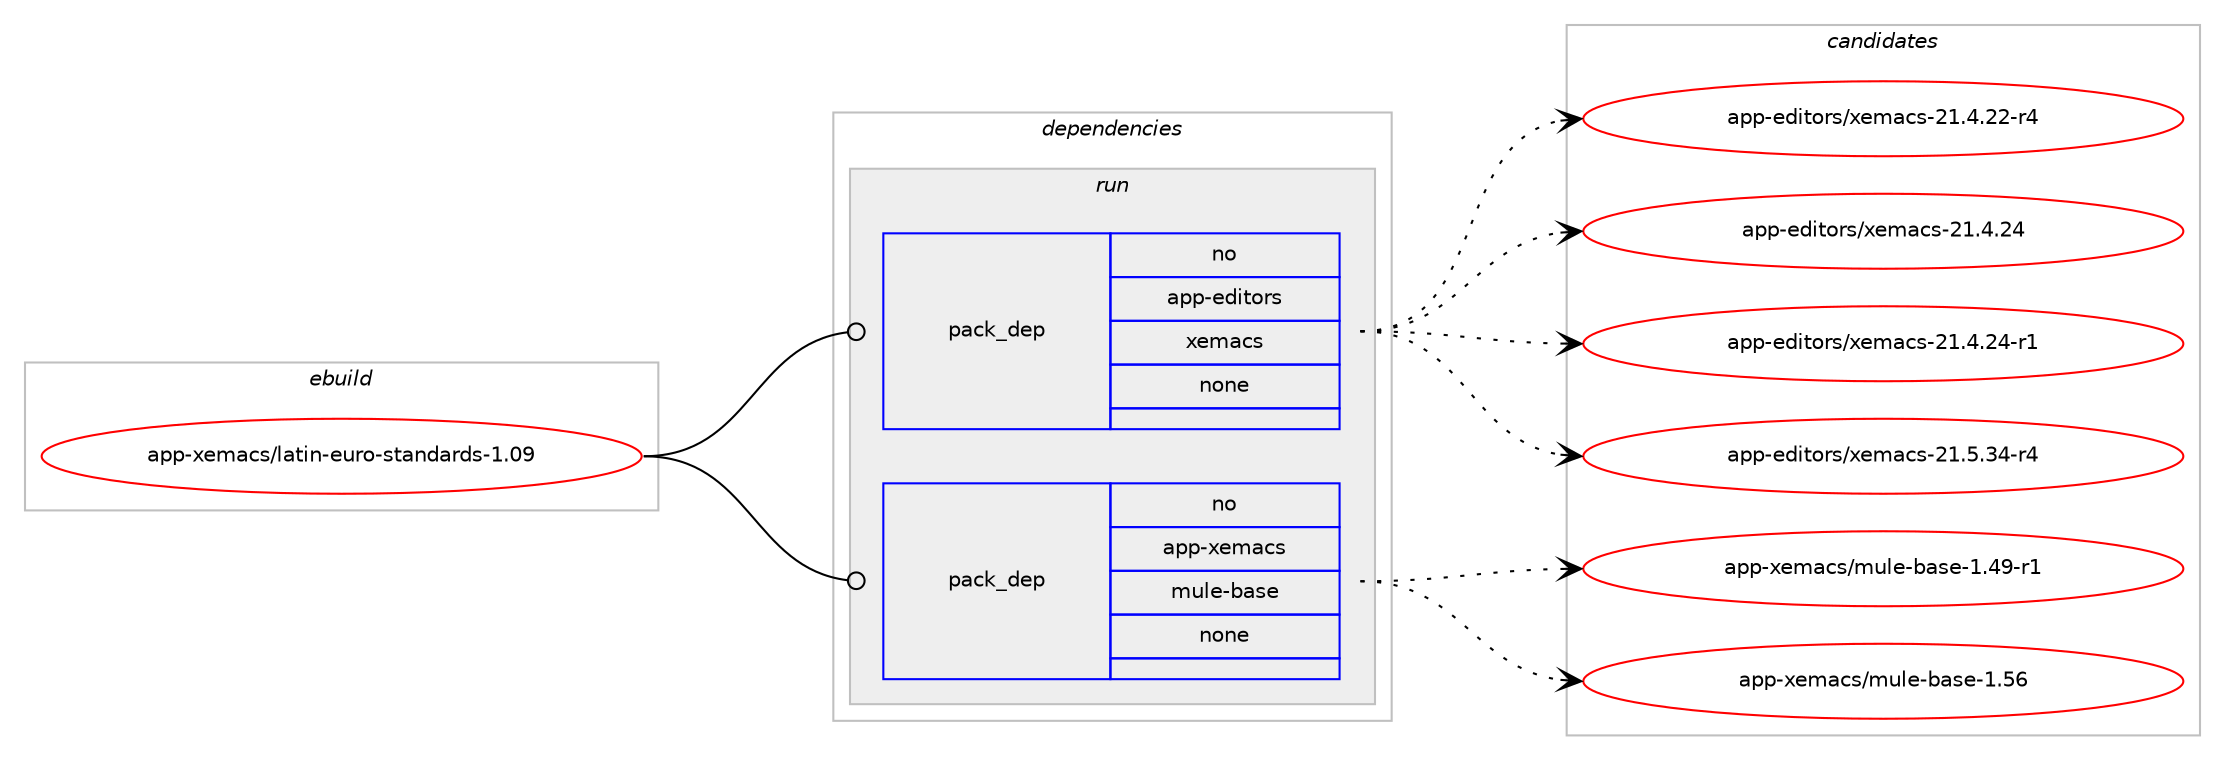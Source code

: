 digraph prolog {

# *************
# Graph options
# *************

newrank=true;
concentrate=true;
compound=true;
graph [rankdir=LR,fontname=Helvetica,fontsize=10,ranksep=1.5];#, ranksep=2.5, nodesep=0.2];
edge  [arrowhead=vee];
node  [fontname=Helvetica,fontsize=10];

# **********
# The ebuild
# **********

subgraph cluster_leftcol {
color=gray;
rank=same;
label=<<i>ebuild</i>>;
id [label="app-xemacs/latin-euro-standards-1.09", color=red, width=4, href="../app-xemacs/latin-euro-standards-1.09.svg"];
}

# ****************
# The dependencies
# ****************

subgraph cluster_midcol {
color=gray;
label=<<i>dependencies</i>>;
subgraph cluster_compile {
fillcolor="#eeeeee";
style=filled;
label=<<i>compile</i>>;
}
subgraph cluster_compileandrun {
fillcolor="#eeeeee";
style=filled;
label=<<i>compile and run</i>>;
}
subgraph cluster_run {
fillcolor="#eeeeee";
style=filled;
label=<<i>run</i>>;
subgraph pack47065 {
dependency64235 [label=<<TABLE BORDER="0" CELLBORDER="1" CELLSPACING="0" CELLPADDING="4" WIDTH="220"><TR><TD ROWSPAN="6" CELLPADDING="30">pack_dep</TD></TR><TR><TD WIDTH="110">no</TD></TR><TR><TD>app-editors</TD></TR><TR><TD>xemacs</TD></TR><TR><TD>none</TD></TR><TR><TD></TD></TR></TABLE>>, shape=none, color=blue];
}
id:e -> dependency64235:w [weight=20,style="solid",arrowhead="odot"];
subgraph pack47066 {
dependency64236 [label=<<TABLE BORDER="0" CELLBORDER="1" CELLSPACING="0" CELLPADDING="4" WIDTH="220"><TR><TD ROWSPAN="6" CELLPADDING="30">pack_dep</TD></TR><TR><TD WIDTH="110">no</TD></TR><TR><TD>app-xemacs</TD></TR><TR><TD>mule-base</TD></TR><TR><TD>none</TD></TR><TR><TD></TD></TR></TABLE>>, shape=none, color=blue];
}
id:e -> dependency64236:w [weight=20,style="solid",arrowhead="odot"];
}
}

# **************
# The candidates
# **************

subgraph cluster_choices {
rank=same;
color=gray;
label=<<i>candidates</i>>;

subgraph choice47065 {
color=black;
nodesep=1;
choice971121124510110010511611111411547120101109979911545504946524650504511452 [label="app-editors/xemacs-21.4.22-r4", color=red, width=4,href="../app-editors/xemacs-21.4.22-r4.svg"];
choice97112112451011001051161111141154712010110997991154550494652465052 [label="app-editors/xemacs-21.4.24", color=red, width=4,href="../app-editors/xemacs-21.4.24.svg"];
choice971121124510110010511611111411547120101109979911545504946524650524511449 [label="app-editors/xemacs-21.4.24-r1", color=red, width=4,href="../app-editors/xemacs-21.4.24-r1.svg"];
choice971121124510110010511611111411547120101109979911545504946534651524511452 [label="app-editors/xemacs-21.5.34-r4", color=red, width=4,href="../app-editors/xemacs-21.5.34-r4.svg"];
dependency64235:e -> choice971121124510110010511611111411547120101109979911545504946524650504511452:w [style=dotted,weight="100"];
dependency64235:e -> choice97112112451011001051161111141154712010110997991154550494652465052:w [style=dotted,weight="100"];
dependency64235:e -> choice971121124510110010511611111411547120101109979911545504946524650524511449:w [style=dotted,weight="100"];
dependency64235:e -> choice971121124510110010511611111411547120101109979911545504946534651524511452:w [style=dotted,weight="100"];
}
subgraph choice47066 {
color=black;
nodesep=1;
choice971121124512010110997991154710911710810145989711510145494652574511449 [label="app-xemacs/mule-base-1.49-r1", color=red, width=4,href="../app-xemacs/mule-base-1.49-r1.svg"];
choice97112112451201011099799115471091171081014598971151014549465354 [label="app-xemacs/mule-base-1.56", color=red, width=4,href="../app-xemacs/mule-base-1.56.svg"];
dependency64236:e -> choice971121124512010110997991154710911710810145989711510145494652574511449:w [style=dotted,weight="100"];
dependency64236:e -> choice97112112451201011099799115471091171081014598971151014549465354:w [style=dotted,weight="100"];
}
}

}
